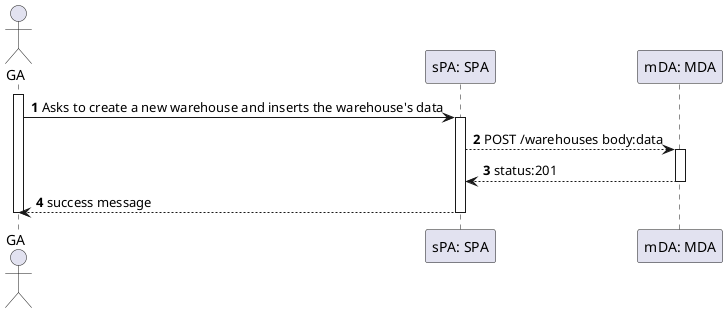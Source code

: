 @startuml
'https://plantuml.com/sequence-diagram

autonumber
actor GA
participant "sPA: SPA" as sPA
participant "mDA: MDA" as MDA


activate GA
GA ->sPA : Asks to create a new warehouse and inserts the warehouse's data
activate sPA

sPA --> MDA : POST /warehouses body:data
activate MDA

MDA --> sPA :  status:201

deactivate MDA

sPA --> GA : success message

deactivate sPA

deactivate GA


@enduml